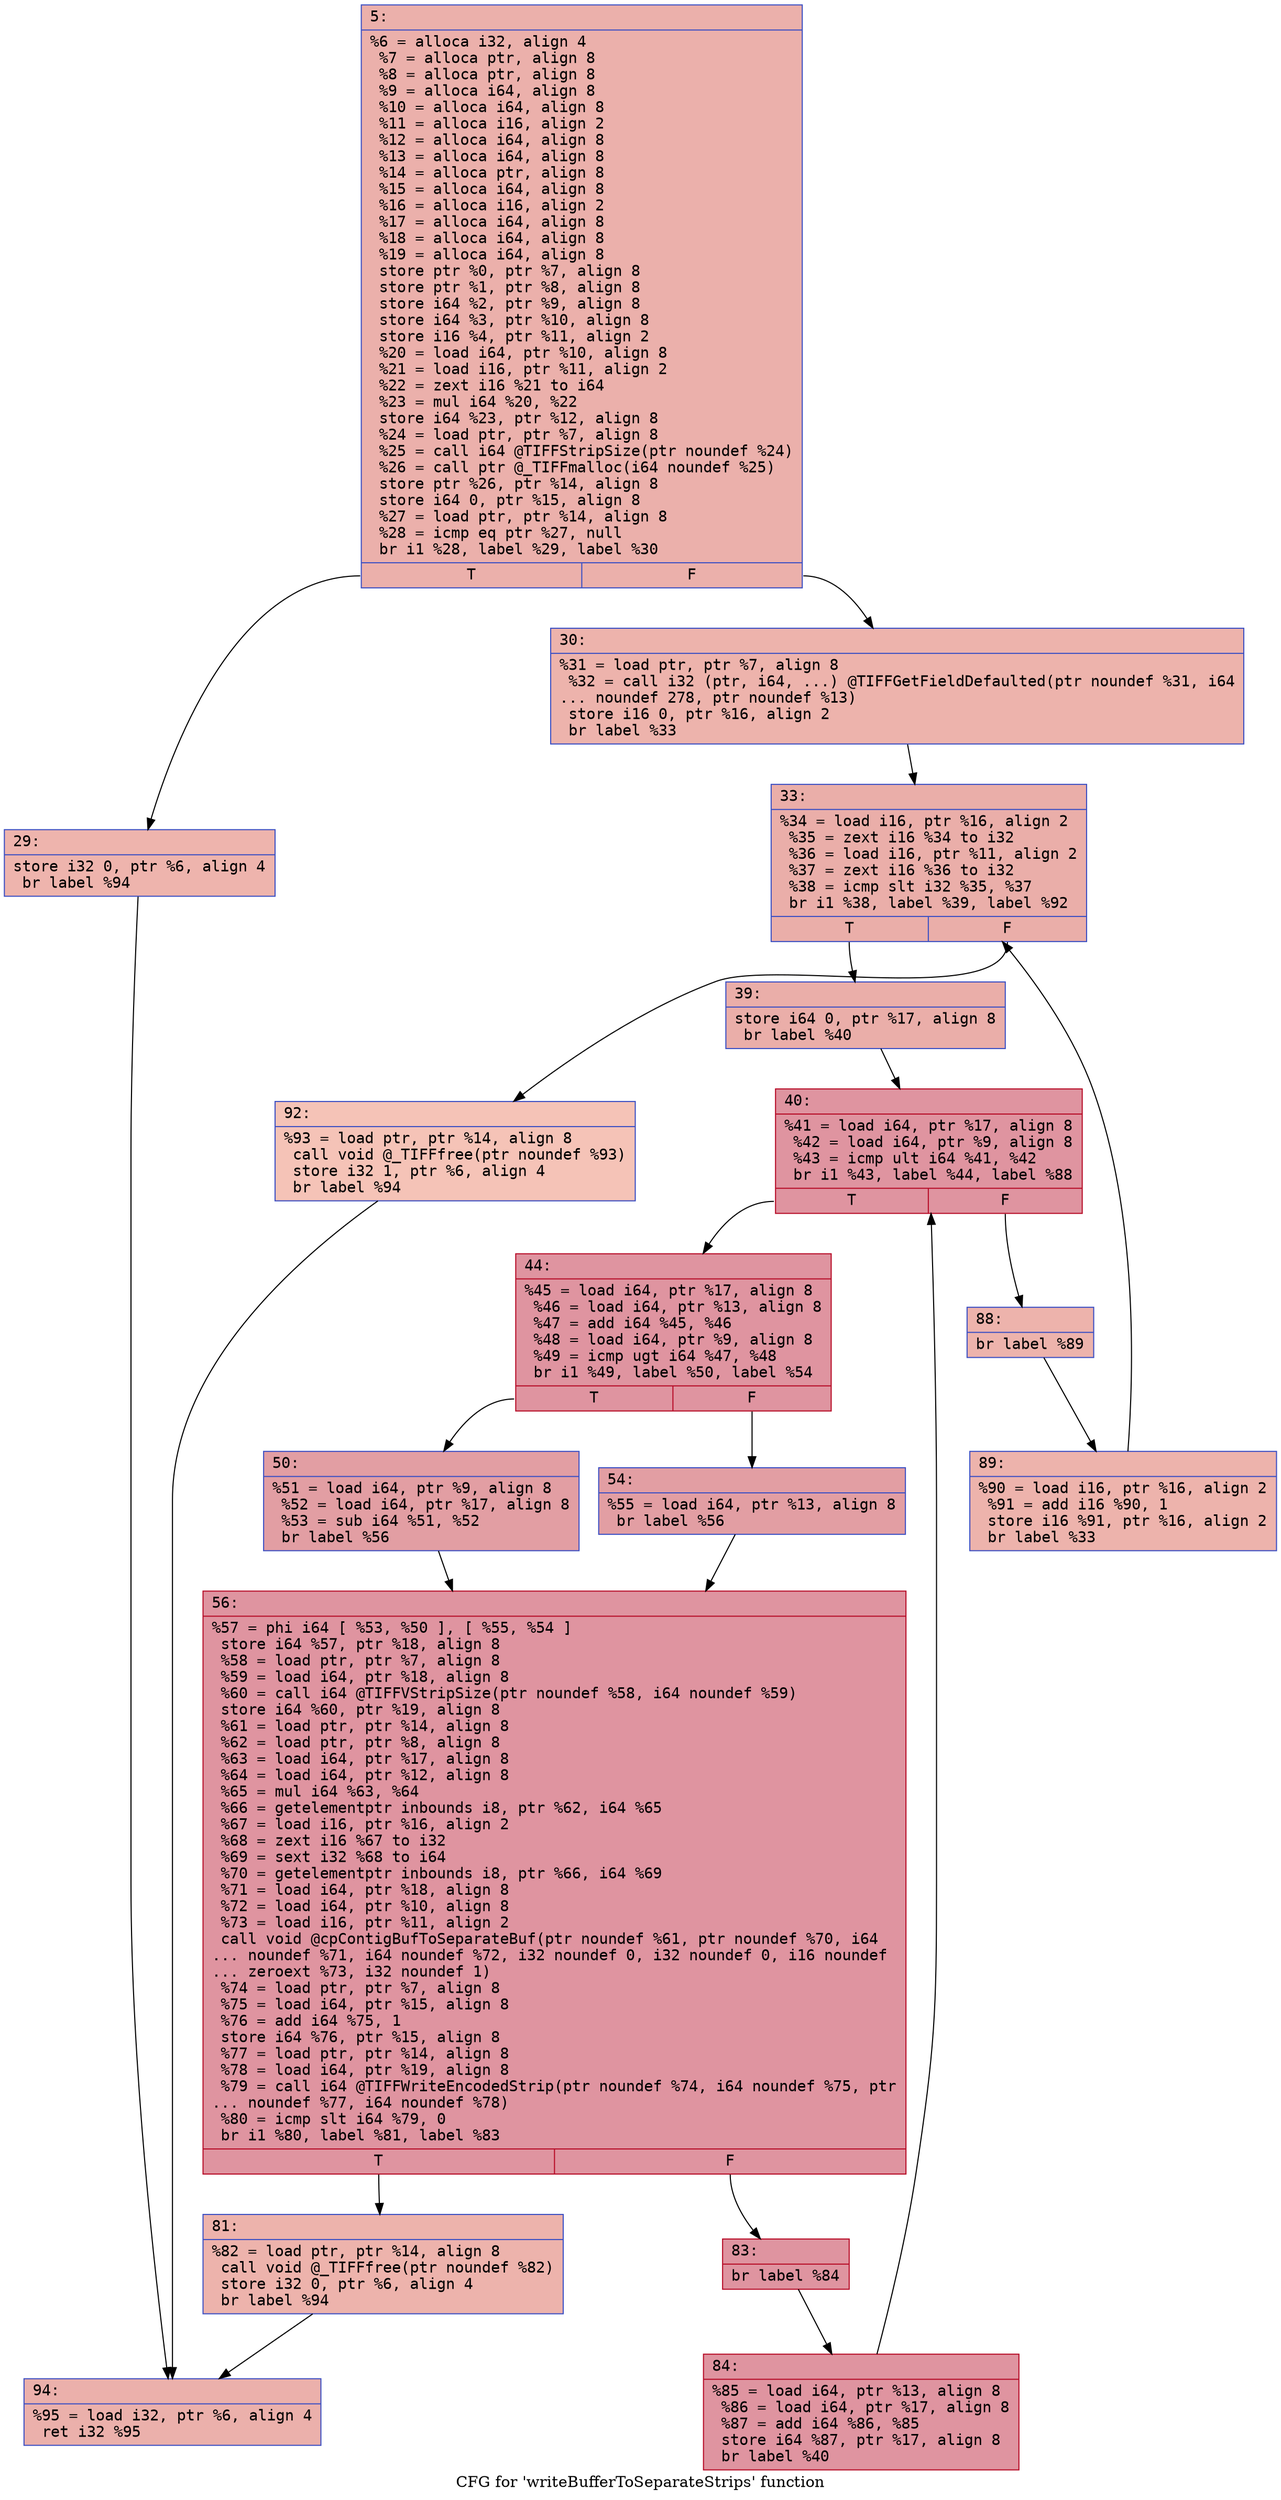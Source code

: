 digraph "CFG for 'writeBufferToSeparateStrips' function" {
	label="CFG for 'writeBufferToSeparateStrips' function";

	Node0x600001c4dbd0 [shape=record,color="#3d50c3ff", style=filled, fillcolor="#d24b4070" fontname="Courier",label="{5:\l|  %6 = alloca i32, align 4\l  %7 = alloca ptr, align 8\l  %8 = alloca ptr, align 8\l  %9 = alloca i64, align 8\l  %10 = alloca i64, align 8\l  %11 = alloca i16, align 2\l  %12 = alloca i64, align 8\l  %13 = alloca i64, align 8\l  %14 = alloca ptr, align 8\l  %15 = alloca i64, align 8\l  %16 = alloca i16, align 2\l  %17 = alloca i64, align 8\l  %18 = alloca i64, align 8\l  %19 = alloca i64, align 8\l  store ptr %0, ptr %7, align 8\l  store ptr %1, ptr %8, align 8\l  store i64 %2, ptr %9, align 8\l  store i64 %3, ptr %10, align 8\l  store i16 %4, ptr %11, align 2\l  %20 = load i64, ptr %10, align 8\l  %21 = load i16, ptr %11, align 2\l  %22 = zext i16 %21 to i64\l  %23 = mul i64 %20, %22\l  store i64 %23, ptr %12, align 8\l  %24 = load ptr, ptr %7, align 8\l  %25 = call i64 @TIFFStripSize(ptr noundef %24)\l  %26 = call ptr @_TIFFmalloc(i64 noundef %25)\l  store ptr %26, ptr %14, align 8\l  store i64 0, ptr %15, align 8\l  %27 = load ptr, ptr %14, align 8\l  %28 = icmp eq ptr %27, null\l  br i1 %28, label %29, label %30\l|{<s0>T|<s1>F}}"];
	Node0x600001c4dbd0:s0 -> Node0x600001c4dc20[tooltip="5 -> 29\nProbability 37.50%" ];
	Node0x600001c4dbd0:s1 -> Node0x600001c4dc70[tooltip="5 -> 30\nProbability 62.50%" ];
	Node0x600001c4dc20 [shape=record,color="#3d50c3ff", style=filled, fillcolor="#d8564670" fontname="Courier",label="{29:\l|  store i32 0, ptr %6, align 4\l  br label %94\l}"];
	Node0x600001c4dc20 -> Node0x600001c4e0d0[tooltip="29 -> 94\nProbability 100.00%" ];
	Node0x600001c4dc70 [shape=record,color="#3d50c3ff", style=filled, fillcolor="#d6524470" fontname="Courier",label="{30:\l|  %31 = load ptr, ptr %7, align 8\l  %32 = call i32 (ptr, i64, ...) @TIFFGetFieldDefaulted(ptr noundef %31, i64\l... noundef 278, ptr noundef %13)\l  store i16 0, ptr %16, align 2\l  br label %33\l}"];
	Node0x600001c4dc70 -> Node0x600001c4dcc0[tooltip="30 -> 33\nProbability 100.00%" ];
	Node0x600001c4dcc0 [shape=record,color="#3d50c3ff", style=filled, fillcolor="#d0473d70" fontname="Courier",label="{33:\l|  %34 = load i16, ptr %16, align 2\l  %35 = zext i16 %34 to i32\l  %36 = load i16, ptr %11, align 2\l  %37 = zext i16 %36 to i32\l  %38 = icmp slt i32 %35, %37\l  br i1 %38, label %39, label %92\l|{<s0>T|<s1>F}}"];
	Node0x600001c4dcc0:s0 -> Node0x600001c4dd10[tooltip="33 -> 39\nProbability 96.88%" ];
	Node0x600001c4dcc0:s1 -> Node0x600001c4e080[tooltip="33 -> 92\nProbability 3.12%" ];
	Node0x600001c4dd10 [shape=record,color="#3d50c3ff", style=filled, fillcolor="#d0473d70" fontname="Courier",label="{39:\l|  store i64 0, ptr %17, align 8\l  br label %40\l}"];
	Node0x600001c4dd10 -> Node0x600001c4dd60[tooltip="39 -> 40\nProbability 100.00%" ];
	Node0x600001c4dd60 [shape=record,color="#b70d28ff", style=filled, fillcolor="#b70d2870" fontname="Courier",label="{40:\l|  %41 = load i64, ptr %17, align 8\l  %42 = load i64, ptr %9, align 8\l  %43 = icmp ult i64 %41, %42\l  br i1 %43, label %44, label %88\l|{<s0>T|<s1>F}}"];
	Node0x600001c4dd60:s0 -> Node0x600001c4ddb0[tooltip="40 -> 44\nProbability 96.88%" ];
	Node0x600001c4dd60:s1 -> Node0x600001c4dfe0[tooltip="40 -> 88\nProbability 3.12%" ];
	Node0x600001c4ddb0 [shape=record,color="#b70d28ff", style=filled, fillcolor="#b70d2870" fontname="Courier",label="{44:\l|  %45 = load i64, ptr %17, align 8\l  %46 = load i64, ptr %13, align 8\l  %47 = add i64 %45, %46\l  %48 = load i64, ptr %9, align 8\l  %49 = icmp ugt i64 %47, %48\l  br i1 %49, label %50, label %54\l|{<s0>T|<s1>F}}"];
	Node0x600001c4ddb0:s0 -> Node0x600001c4de00[tooltip="44 -> 50\nProbability 50.00%" ];
	Node0x600001c4ddb0:s1 -> Node0x600001c4de50[tooltip="44 -> 54\nProbability 50.00%" ];
	Node0x600001c4de00 [shape=record,color="#3d50c3ff", style=filled, fillcolor="#be242e70" fontname="Courier",label="{50:\l|  %51 = load i64, ptr %9, align 8\l  %52 = load i64, ptr %17, align 8\l  %53 = sub i64 %51, %52\l  br label %56\l}"];
	Node0x600001c4de00 -> Node0x600001c4dea0[tooltip="50 -> 56\nProbability 100.00%" ];
	Node0x600001c4de50 [shape=record,color="#3d50c3ff", style=filled, fillcolor="#be242e70" fontname="Courier",label="{54:\l|  %55 = load i64, ptr %13, align 8\l  br label %56\l}"];
	Node0x600001c4de50 -> Node0x600001c4dea0[tooltip="54 -> 56\nProbability 100.00%" ];
	Node0x600001c4dea0 [shape=record,color="#b70d28ff", style=filled, fillcolor="#b70d2870" fontname="Courier",label="{56:\l|  %57 = phi i64 [ %53, %50 ], [ %55, %54 ]\l  store i64 %57, ptr %18, align 8\l  %58 = load ptr, ptr %7, align 8\l  %59 = load i64, ptr %18, align 8\l  %60 = call i64 @TIFFVStripSize(ptr noundef %58, i64 noundef %59)\l  store i64 %60, ptr %19, align 8\l  %61 = load ptr, ptr %14, align 8\l  %62 = load ptr, ptr %8, align 8\l  %63 = load i64, ptr %17, align 8\l  %64 = load i64, ptr %12, align 8\l  %65 = mul i64 %63, %64\l  %66 = getelementptr inbounds i8, ptr %62, i64 %65\l  %67 = load i16, ptr %16, align 2\l  %68 = zext i16 %67 to i32\l  %69 = sext i32 %68 to i64\l  %70 = getelementptr inbounds i8, ptr %66, i64 %69\l  %71 = load i64, ptr %18, align 8\l  %72 = load i64, ptr %10, align 8\l  %73 = load i16, ptr %11, align 2\l  call void @cpContigBufToSeparateBuf(ptr noundef %61, ptr noundef %70, i64\l... noundef %71, i64 noundef %72, i32 noundef 0, i32 noundef 0, i16 noundef\l... zeroext %73, i32 noundef 1)\l  %74 = load ptr, ptr %7, align 8\l  %75 = load i64, ptr %15, align 8\l  %76 = add i64 %75, 1\l  store i64 %76, ptr %15, align 8\l  %77 = load ptr, ptr %14, align 8\l  %78 = load i64, ptr %19, align 8\l  %79 = call i64 @TIFFWriteEncodedStrip(ptr noundef %74, i64 noundef %75, ptr\l... noundef %77, i64 noundef %78)\l  %80 = icmp slt i64 %79, 0\l  br i1 %80, label %81, label %83\l|{<s0>T|<s1>F}}"];
	Node0x600001c4dea0:s0 -> Node0x600001c4def0[tooltip="56 -> 81\nProbability 3.12%" ];
	Node0x600001c4dea0:s1 -> Node0x600001c4df40[tooltip="56 -> 83\nProbability 96.88%" ];
	Node0x600001c4def0 [shape=record,color="#3d50c3ff", style=filled, fillcolor="#d6524470" fontname="Courier",label="{81:\l|  %82 = load ptr, ptr %14, align 8\l  call void @_TIFFfree(ptr noundef %82)\l  store i32 0, ptr %6, align 4\l  br label %94\l}"];
	Node0x600001c4def0 -> Node0x600001c4e0d0[tooltip="81 -> 94\nProbability 100.00%" ];
	Node0x600001c4df40 [shape=record,color="#b70d28ff", style=filled, fillcolor="#b70d2870" fontname="Courier",label="{83:\l|  br label %84\l}"];
	Node0x600001c4df40 -> Node0x600001c4df90[tooltip="83 -> 84\nProbability 100.00%" ];
	Node0x600001c4df90 [shape=record,color="#b70d28ff", style=filled, fillcolor="#b70d2870" fontname="Courier",label="{84:\l|  %85 = load i64, ptr %13, align 8\l  %86 = load i64, ptr %17, align 8\l  %87 = add i64 %86, %85\l  store i64 %87, ptr %17, align 8\l  br label %40\l}"];
	Node0x600001c4df90 -> Node0x600001c4dd60[tooltip="84 -> 40\nProbability 100.00%" ];
	Node0x600001c4dfe0 [shape=record,color="#3d50c3ff", style=filled, fillcolor="#d6524470" fontname="Courier",label="{88:\l|  br label %89\l}"];
	Node0x600001c4dfe0 -> Node0x600001c4e030[tooltip="88 -> 89\nProbability 100.00%" ];
	Node0x600001c4e030 [shape=record,color="#3d50c3ff", style=filled, fillcolor="#d6524470" fontname="Courier",label="{89:\l|  %90 = load i16, ptr %16, align 2\l  %91 = add i16 %90, 1\l  store i16 %91, ptr %16, align 2\l  br label %33\l}"];
	Node0x600001c4e030 -> Node0x600001c4dcc0[tooltip="89 -> 33\nProbability 100.00%" ];
	Node0x600001c4e080 [shape=record,color="#3d50c3ff", style=filled, fillcolor="#e8765c70" fontname="Courier",label="{92:\l|  %93 = load ptr, ptr %14, align 8\l  call void @_TIFFfree(ptr noundef %93)\l  store i32 1, ptr %6, align 4\l  br label %94\l}"];
	Node0x600001c4e080 -> Node0x600001c4e0d0[tooltip="92 -> 94\nProbability 100.00%" ];
	Node0x600001c4e0d0 [shape=record,color="#3d50c3ff", style=filled, fillcolor="#d24b4070" fontname="Courier",label="{94:\l|  %95 = load i32, ptr %6, align 4\l  ret i32 %95\l}"];
}
